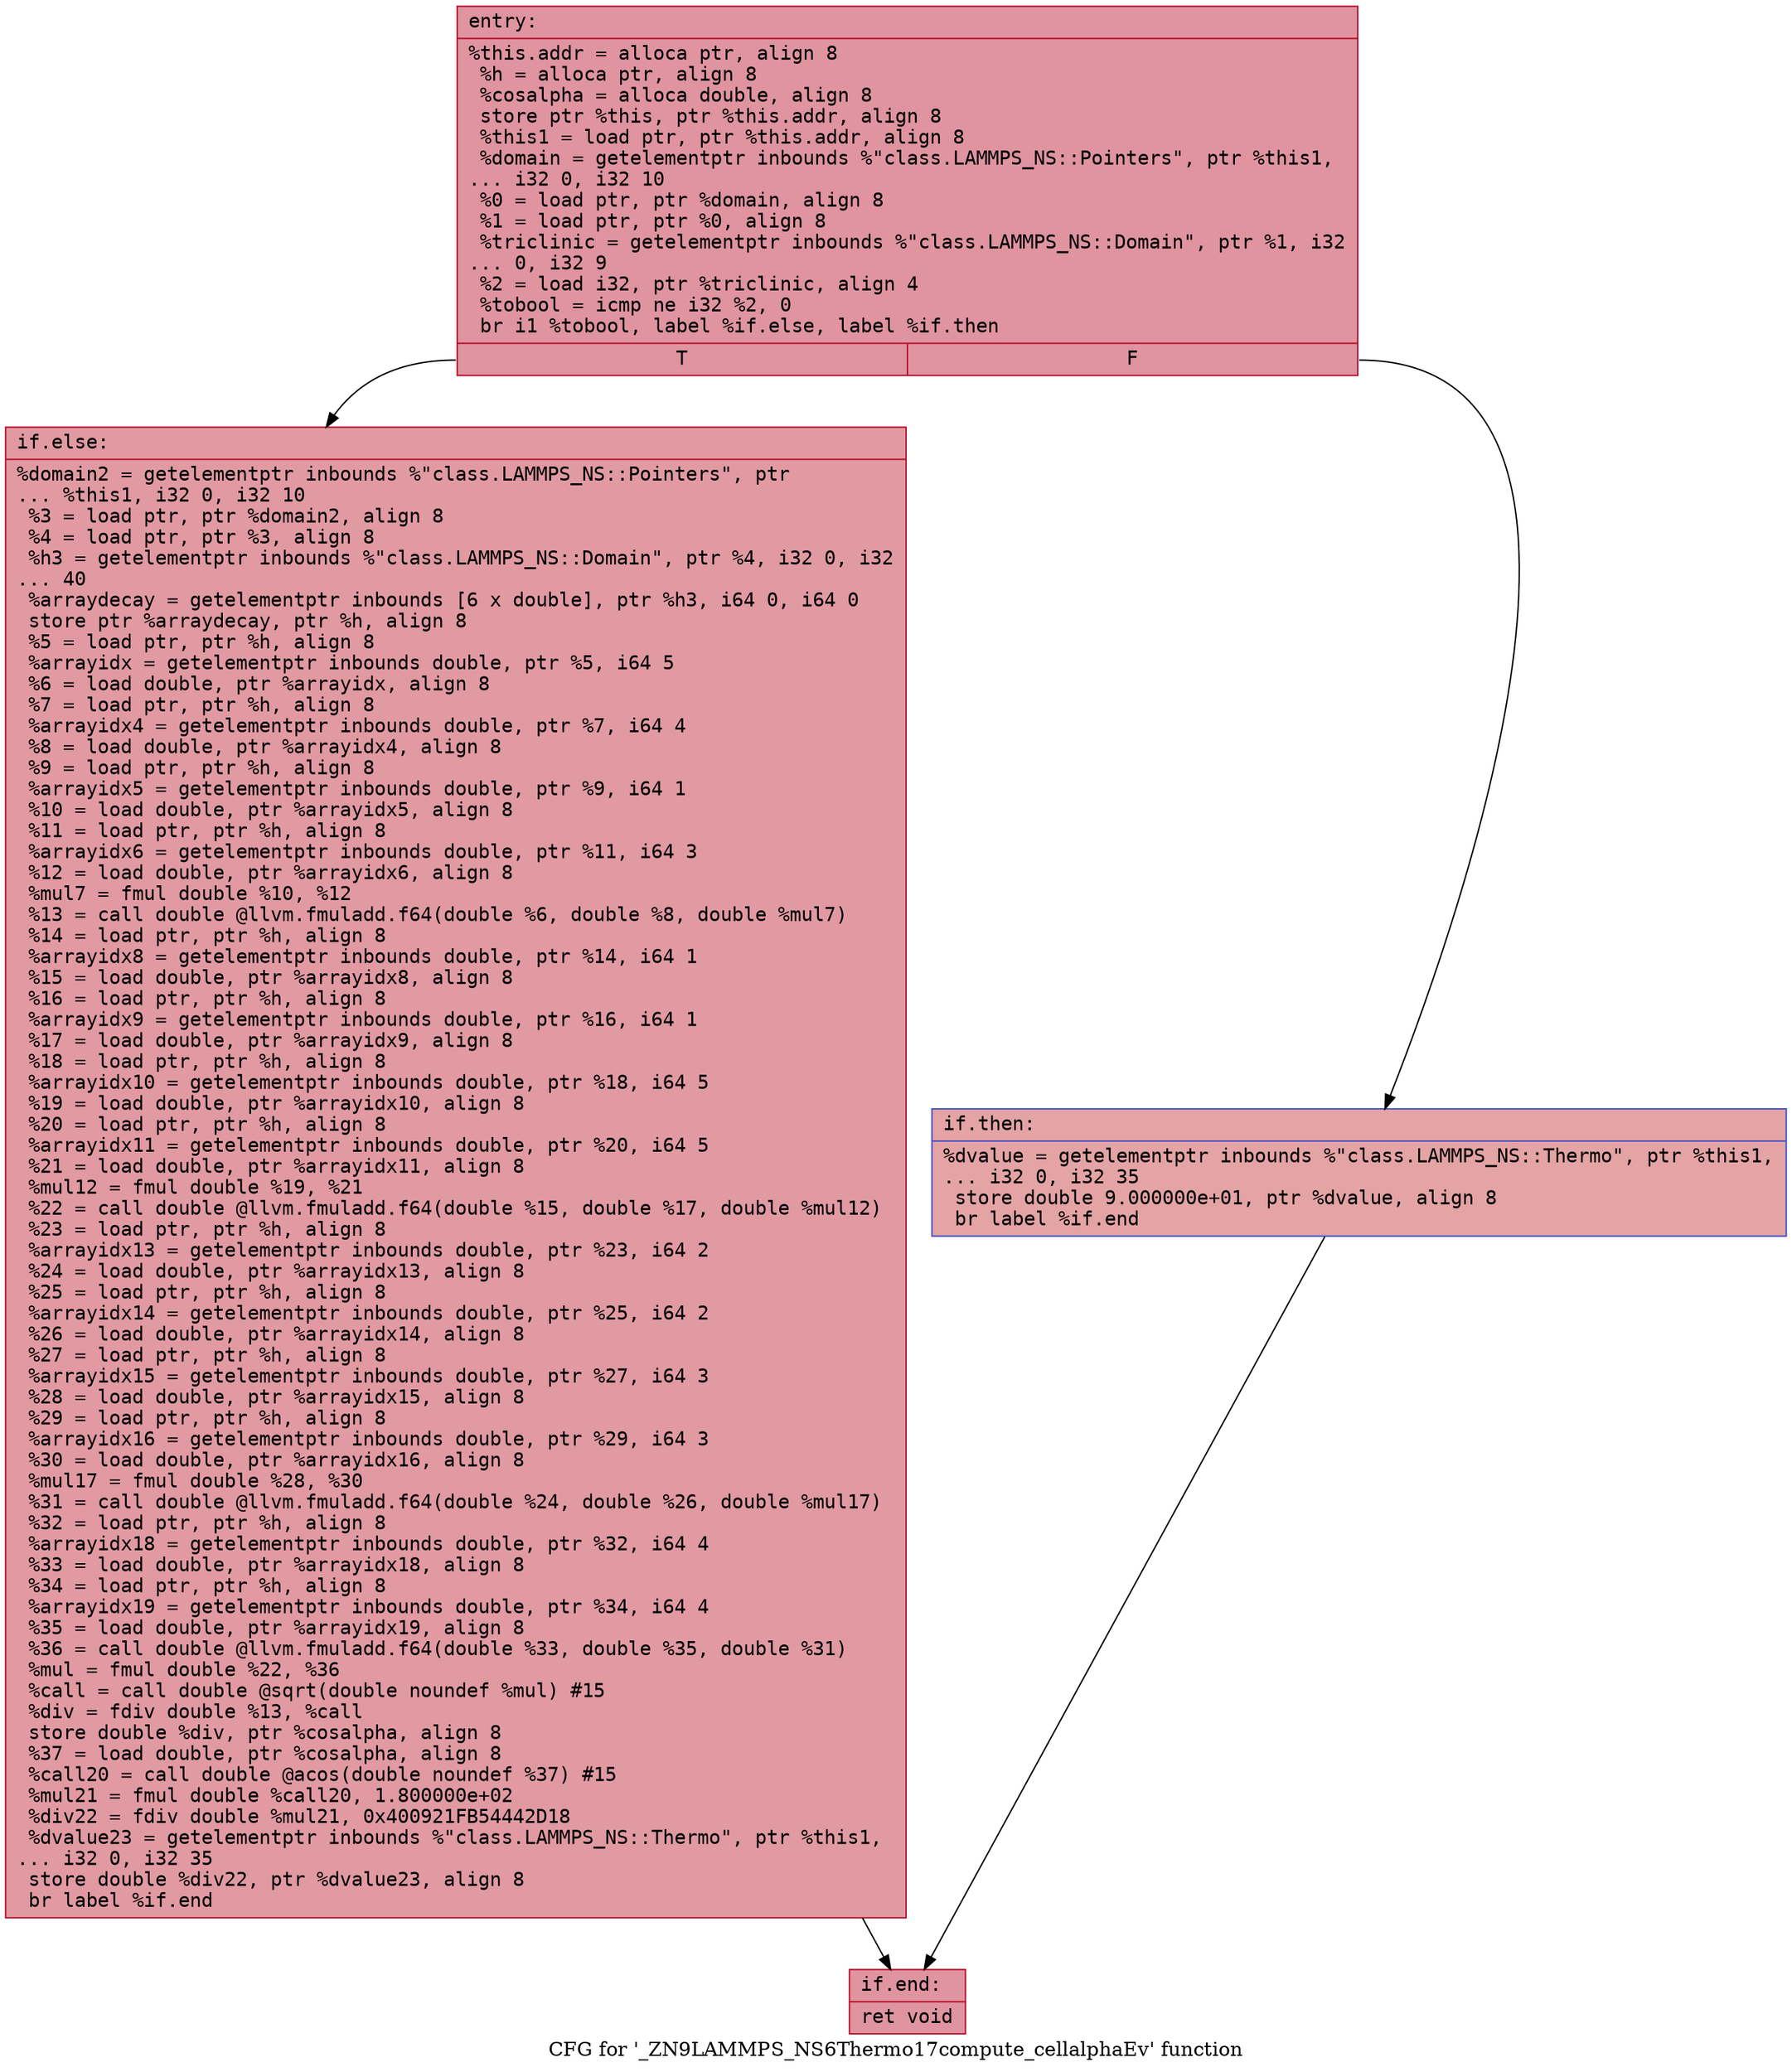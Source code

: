 digraph "CFG for '_ZN9LAMMPS_NS6Thermo17compute_cellalphaEv' function" {
	label="CFG for '_ZN9LAMMPS_NS6Thermo17compute_cellalphaEv' function";

	Node0x55bd40510ff0 [shape=record,color="#b70d28ff", style=filled, fillcolor="#b70d2870" fontname="Courier",label="{entry:\l|  %this.addr = alloca ptr, align 8\l  %h = alloca ptr, align 8\l  %cosalpha = alloca double, align 8\l  store ptr %this, ptr %this.addr, align 8\l  %this1 = load ptr, ptr %this.addr, align 8\l  %domain = getelementptr inbounds %\"class.LAMMPS_NS::Pointers\", ptr %this1,\l... i32 0, i32 10\l  %0 = load ptr, ptr %domain, align 8\l  %1 = load ptr, ptr %0, align 8\l  %triclinic = getelementptr inbounds %\"class.LAMMPS_NS::Domain\", ptr %1, i32\l... 0, i32 9\l  %2 = load i32, ptr %triclinic, align 4\l  %tobool = icmp ne i32 %2, 0\l  br i1 %tobool, label %if.else, label %if.then\l|{<s0>T|<s1>F}}"];
	Node0x55bd40510ff0:s0 -> Node0x55bd405116e0[tooltip="entry -> if.else\nProbability 62.50%" ];
	Node0x55bd40510ff0:s1 -> Node0x55bd40511750[tooltip="entry -> if.then\nProbability 37.50%" ];
	Node0x55bd40511750 [shape=record,color="#3d50c3ff", style=filled, fillcolor="#c32e3170" fontname="Courier",label="{if.then:\l|  %dvalue = getelementptr inbounds %\"class.LAMMPS_NS::Thermo\", ptr %this1,\l... i32 0, i32 35\l  store double 9.000000e+01, ptr %dvalue, align 8\l  br label %if.end\l}"];
	Node0x55bd40511750 -> Node0x55bd40511a10[tooltip="if.then -> if.end\nProbability 100.00%" ];
	Node0x55bd405116e0 [shape=record,color="#b70d28ff", style=filled, fillcolor="#bb1b2c70" fontname="Courier",label="{if.else:\l|  %domain2 = getelementptr inbounds %\"class.LAMMPS_NS::Pointers\", ptr\l... %this1, i32 0, i32 10\l  %3 = load ptr, ptr %domain2, align 8\l  %4 = load ptr, ptr %3, align 8\l  %h3 = getelementptr inbounds %\"class.LAMMPS_NS::Domain\", ptr %4, i32 0, i32\l... 40\l  %arraydecay = getelementptr inbounds [6 x double], ptr %h3, i64 0, i64 0\l  store ptr %arraydecay, ptr %h, align 8\l  %5 = load ptr, ptr %h, align 8\l  %arrayidx = getelementptr inbounds double, ptr %5, i64 5\l  %6 = load double, ptr %arrayidx, align 8\l  %7 = load ptr, ptr %h, align 8\l  %arrayidx4 = getelementptr inbounds double, ptr %7, i64 4\l  %8 = load double, ptr %arrayidx4, align 8\l  %9 = load ptr, ptr %h, align 8\l  %arrayidx5 = getelementptr inbounds double, ptr %9, i64 1\l  %10 = load double, ptr %arrayidx5, align 8\l  %11 = load ptr, ptr %h, align 8\l  %arrayidx6 = getelementptr inbounds double, ptr %11, i64 3\l  %12 = load double, ptr %arrayidx6, align 8\l  %mul7 = fmul double %10, %12\l  %13 = call double @llvm.fmuladd.f64(double %6, double %8, double %mul7)\l  %14 = load ptr, ptr %h, align 8\l  %arrayidx8 = getelementptr inbounds double, ptr %14, i64 1\l  %15 = load double, ptr %arrayidx8, align 8\l  %16 = load ptr, ptr %h, align 8\l  %arrayidx9 = getelementptr inbounds double, ptr %16, i64 1\l  %17 = load double, ptr %arrayidx9, align 8\l  %18 = load ptr, ptr %h, align 8\l  %arrayidx10 = getelementptr inbounds double, ptr %18, i64 5\l  %19 = load double, ptr %arrayidx10, align 8\l  %20 = load ptr, ptr %h, align 8\l  %arrayidx11 = getelementptr inbounds double, ptr %20, i64 5\l  %21 = load double, ptr %arrayidx11, align 8\l  %mul12 = fmul double %19, %21\l  %22 = call double @llvm.fmuladd.f64(double %15, double %17, double %mul12)\l  %23 = load ptr, ptr %h, align 8\l  %arrayidx13 = getelementptr inbounds double, ptr %23, i64 2\l  %24 = load double, ptr %arrayidx13, align 8\l  %25 = load ptr, ptr %h, align 8\l  %arrayidx14 = getelementptr inbounds double, ptr %25, i64 2\l  %26 = load double, ptr %arrayidx14, align 8\l  %27 = load ptr, ptr %h, align 8\l  %arrayidx15 = getelementptr inbounds double, ptr %27, i64 3\l  %28 = load double, ptr %arrayidx15, align 8\l  %29 = load ptr, ptr %h, align 8\l  %arrayidx16 = getelementptr inbounds double, ptr %29, i64 3\l  %30 = load double, ptr %arrayidx16, align 8\l  %mul17 = fmul double %28, %30\l  %31 = call double @llvm.fmuladd.f64(double %24, double %26, double %mul17)\l  %32 = load ptr, ptr %h, align 8\l  %arrayidx18 = getelementptr inbounds double, ptr %32, i64 4\l  %33 = load double, ptr %arrayidx18, align 8\l  %34 = load ptr, ptr %h, align 8\l  %arrayidx19 = getelementptr inbounds double, ptr %34, i64 4\l  %35 = load double, ptr %arrayidx19, align 8\l  %36 = call double @llvm.fmuladd.f64(double %33, double %35, double %31)\l  %mul = fmul double %22, %36\l  %call = call double @sqrt(double noundef %mul) #15\l  %div = fdiv double %13, %call\l  store double %div, ptr %cosalpha, align 8\l  %37 = load double, ptr %cosalpha, align 8\l  %call20 = call double @acos(double noundef %37) #15\l  %mul21 = fmul double %call20, 1.800000e+02\l  %div22 = fdiv double %mul21, 0x400921FB54442D18\l  %dvalue23 = getelementptr inbounds %\"class.LAMMPS_NS::Thermo\", ptr %this1,\l... i32 0, i32 35\l  store double %div22, ptr %dvalue23, align 8\l  br label %if.end\l}"];
	Node0x55bd405116e0 -> Node0x55bd40511a10[tooltip="if.else -> if.end\nProbability 100.00%" ];
	Node0x55bd40511a10 [shape=record,color="#b70d28ff", style=filled, fillcolor="#b70d2870" fontname="Courier",label="{if.end:\l|  ret void\l}"];
}
